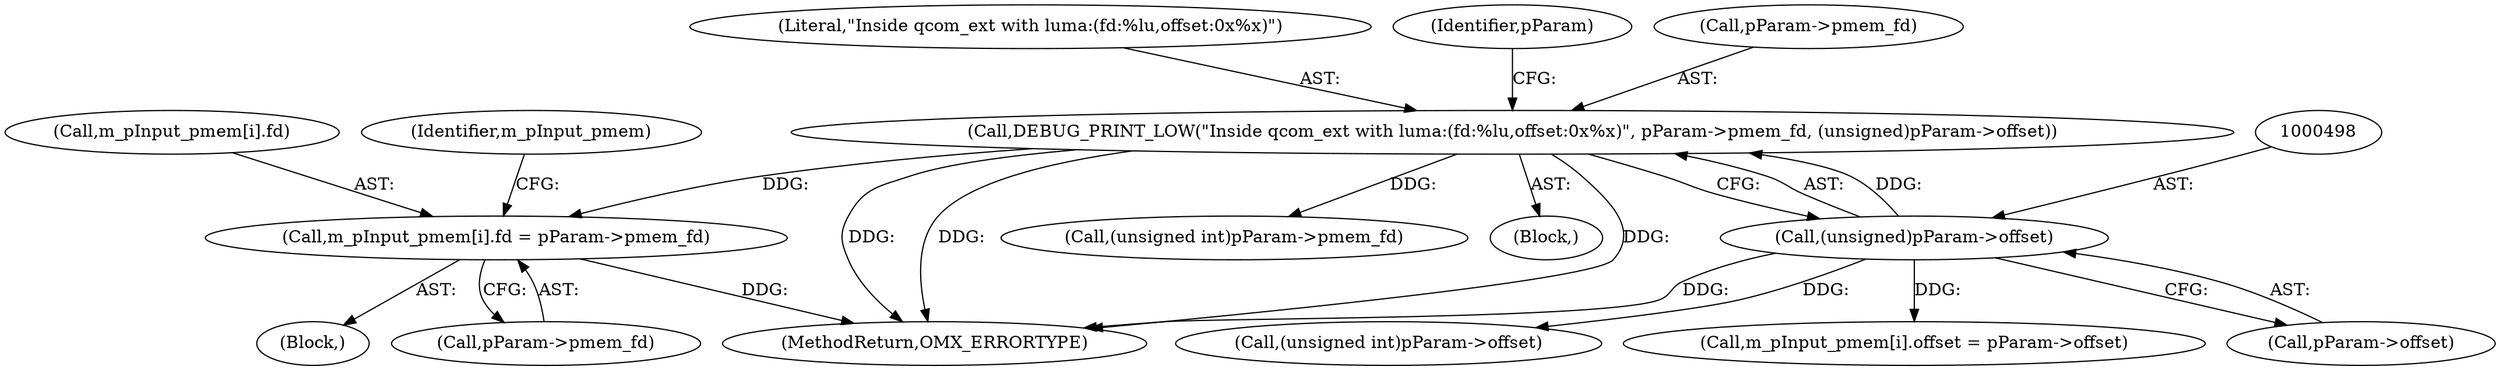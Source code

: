digraph "0_Android_7558d03e6498e970b761aa44fff6b2c659202d95_1@array" {
"1000505" [label="(Call,m_pInput_pmem[i].fd = pParam->pmem_fd)"];
"1000492" [label="(Call,DEBUG_PRINT_LOW(\"Inside qcom_ext with luma:(fd:%lu,offset:0x%x)\", pParam->pmem_fd, (unsigned)pParam->offset))"];
"1000497" [label="(Call,(unsigned)pParam->offset)"];
"1000493" [label="(Literal,\"Inside qcom_ext with luma:(fd:%lu,offset:0x%x)\")"];
"1000492" [label="(Call,DEBUG_PRINT_LOW(\"Inside qcom_ext with luma:(fd:%lu,offset:0x%x)\", pParam->pmem_fd, (unsigned)pParam->offset))"];
"1000504" [label="(Block,)"];
"1000511" [label="(Call,pParam->pmem_fd)"];
"1000543" [label="(Call,(unsigned int)pParam->pmem_fd)"];
"1000548" [label="(Call,(unsigned int)pParam->offset)"];
"1000514" [label="(Call,m_pInput_pmem[i].offset = pParam->offset)"];
"1000506" [label="(Call,m_pInput_pmem[i].fd)"];
"1000503" [label="(Identifier,pParam)"];
"1000497" [label="(Call,(unsigned)pParam->offset)"];
"1000505" [label="(Call,m_pInput_pmem[i].fd = pParam->pmem_fd)"];
"1000517" [label="(Identifier,m_pInput_pmem)"];
"1000494" [label="(Call,pParam->pmem_fd)"];
"1000499" [label="(Call,pParam->offset)"];
"1000597" [label="(MethodReturn,OMX_ERRORTYPE)"];
"1000482" [label="(Block,)"];
"1000505" -> "1000504"  [label="AST: "];
"1000505" -> "1000511"  [label="CFG: "];
"1000506" -> "1000505"  [label="AST: "];
"1000511" -> "1000505"  [label="AST: "];
"1000517" -> "1000505"  [label="CFG: "];
"1000505" -> "1000597"  [label="DDG: "];
"1000492" -> "1000505"  [label="DDG: "];
"1000492" -> "1000482"  [label="AST: "];
"1000492" -> "1000497"  [label="CFG: "];
"1000493" -> "1000492"  [label="AST: "];
"1000494" -> "1000492"  [label="AST: "];
"1000497" -> "1000492"  [label="AST: "];
"1000503" -> "1000492"  [label="CFG: "];
"1000492" -> "1000597"  [label="DDG: "];
"1000492" -> "1000597"  [label="DDG: "];
"1000492" -> "1000597"  [label="DDG: "];
"1000497" -> "1000492"  [label="DDG: "];
"1000492" -> "1000543"  [label="DDG: "];
"1000497" -> "1000499"  [label="CFG: "];
"1000498" -> "1000497"  [label="AST: "];
"1000499" -> "1000497"  [label="AST: "];
"1000497" -> "1000597"  [label="DDG: "];
"1000497" -> "1000514"  [label="DDG: "];
"1000497" -> "1000548"  [label="DDG: "];
}
